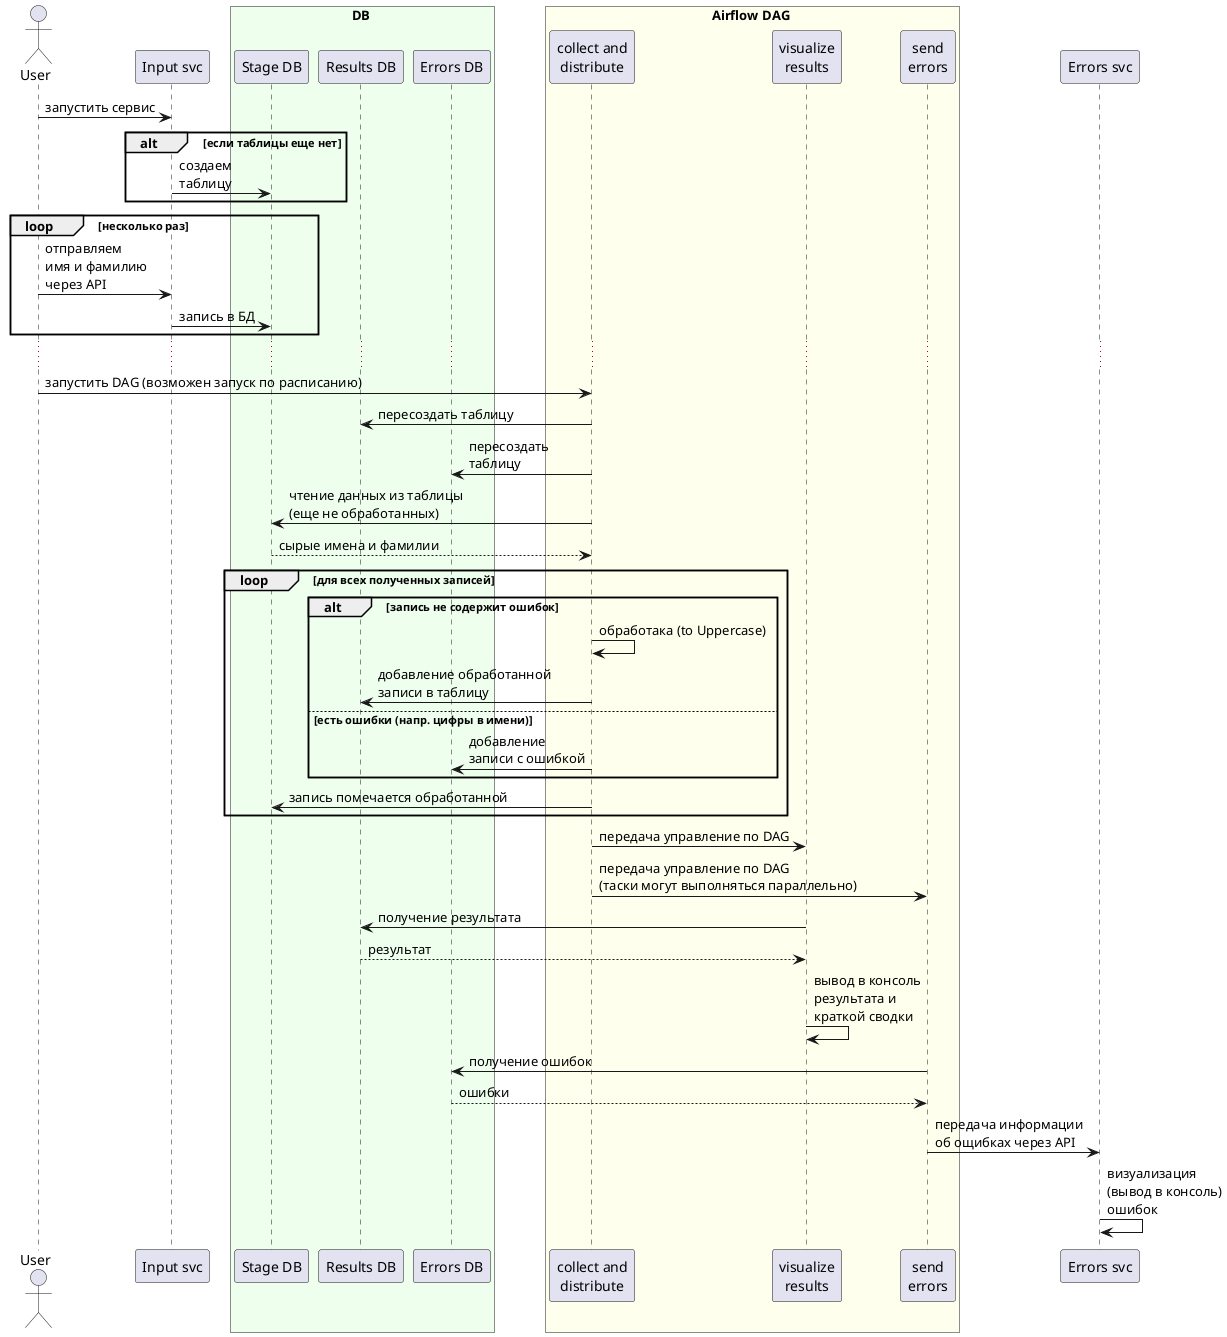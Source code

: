 @startuml
actor User as user
participant "Input svc" as input

box DB #eeffee
participant "Stage DB" as sdb
participant "Results DB" as rdb
participant "Errors DB" as edb
end box

box Airflow DAG #ffffee
participant "collect and\ndistribute" as collect
participant "visualize\nresults" as vis
participant "send\nerrors" as send
end box

participant "Errors svc" as errors

user -> input : запустить сервис
alt если таблицы еще нет
input -> sdb : создаем\nтаблицу
end
loop несколько раз
user -> input : отправляем\nимя и фамилию\nчерез API
input -> sdb : запись в БД
end
...
user -> collect : запустить DAG (возможен запуск по расписанию)
collect -> rdb : пересоздать таблицу
collect -> edb : пересоздать\nтаблицу
collect -> sdb : чтение данных из таблицы\n(еще не обработанных)
collect <-- sdb : сырые имена и фамилии
loop для всех полученных записей
alt запись не содержит ошибок
collect -> collect : обработака (to Uppercase)
collect -> rdb : добавление обработанной\nзаписи в таблицу
else есть ошибки (напр. цифры в имени)
collect -> edb : добавление\nзаписи с ошибкой
end
collect -> sdb : запись помечается обработанной
end

collect -> vis : передача управление по DAG
collect -> send : передача управление по DAG\n(таски могут выполняться параллельно)

rdb <- vis : получение результата
rdb --> vis : результат
vis -> vis : вывод в консоль\nрезультата и\nкраткой сводки

edb <- send : получение ошибок
edb --> send : ошибки
send -> errors : передача информации\nоб ощибках через API
errors -> errors : визуализация\n(вывод в консоль)\nошибок
@enduml